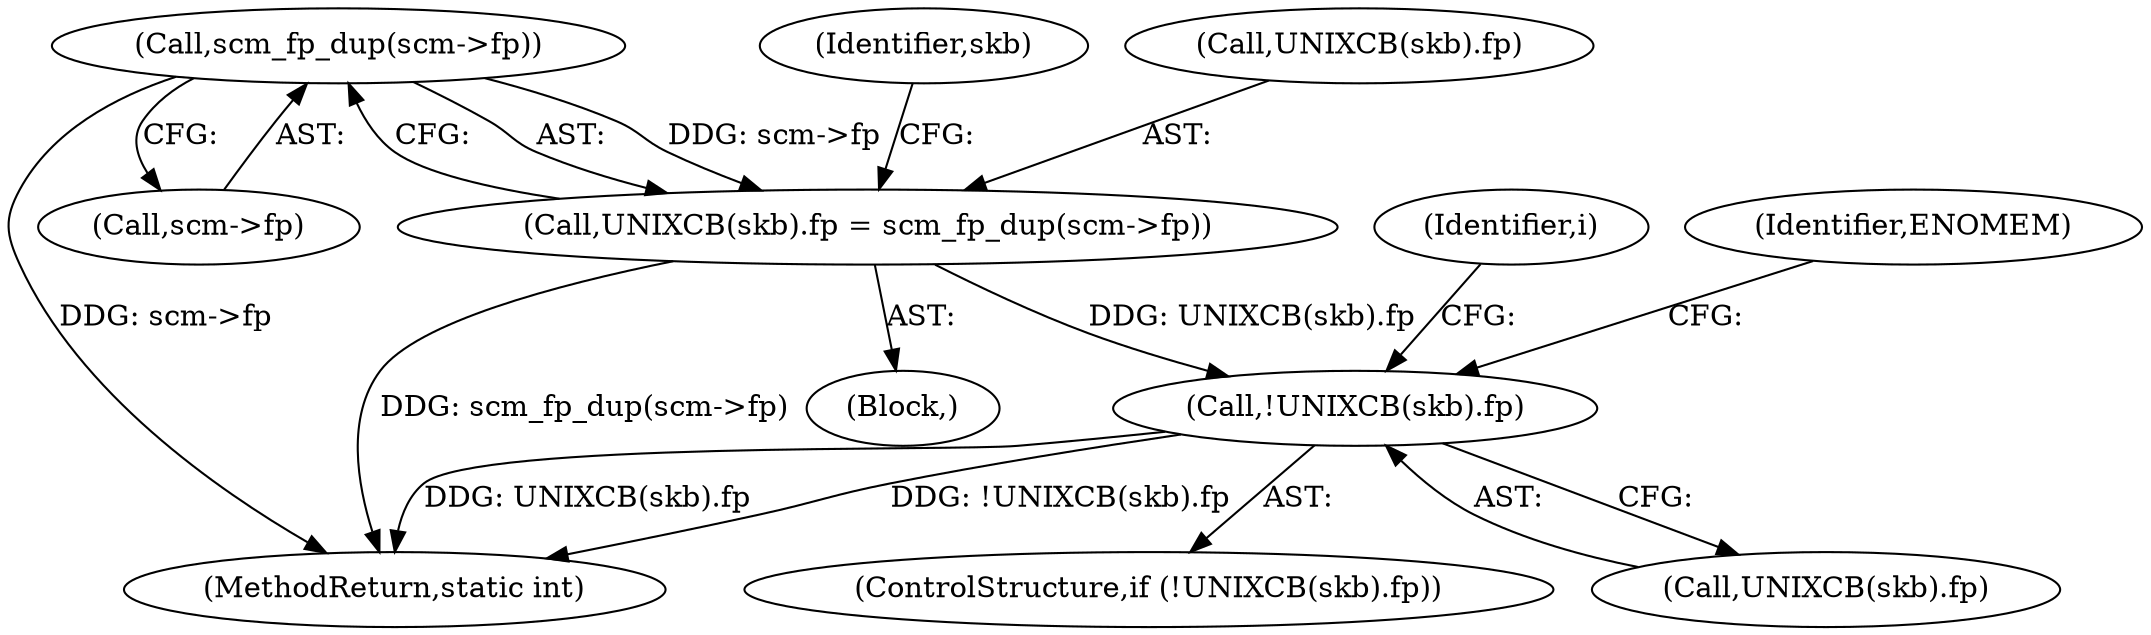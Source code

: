 digraph "0_linux_415e3d3e90ce9e18727e8843ae343eda5a58fad6_2@pointer" {
"1000173" [label="(Call,scm_fp_dup(scm->fp))"];
"1000168" [label="(Call,UNIXCB(skb).fp = scm_fp_dup(scm->fp))"];
"1000178" [label="(Call,!UNIXCB(skb).fp)"];
"1000211" [label="(MethodReturn,static int)"];
"1000177" [label="(ControlStructure,if (!UNIXCB(skb).fp))"];
"1000179" [label="(Call,UNIXCB(skb).fp)"];
"1000188" [label="(Identifier,i)"];
"1000104" [label="(Block,)"];
"1000181" [label="(Identifier,skb)"];
"1000168" [label="(Call,UNIXCB(skb).fp = scm_fp_dup(scm->fp))"];
"1000174" [label="(Call,scm->fp)"];
"1000169" [label="(Call,UNIXCB(skb).fp)"];
"1000178" [label="(Call,!UNIXCB(skb).fp)"];
"1000173" [label="(Call,scm_fp_dup(scm->fp))"];
"1000185" [label="(Identifier,ENOMEM)"];
"1000173" -> "1000168"  [label="AST: "];
"1000173" -> "1000174"  [label="CFG: "];
"1000174" -> "1000173"  [label="AST: "];
"1000168" -> "1000173"  [label="CFG: "];
"1000173" -> "1000211"  [label="DDG: scm->fp"];
"1000173" -> "1000168"  [label="DDG: scm->fp"];
"1000168" -> "1000104"  [label="AST: "];
"1000169" -> "1000168"  [label="AST: "];
"1000181" -> "1000168"  [label="CFG: "];
"1000168" -> "1000211"  [label="DDG: scm_fp_dup(scm->fp)"];
"1000168" -> "1000178"  [label="DDG: UNIXCB(skb).fp"];
"1000178" -> "1000177"  [label="AST: "];
"1000178" -> "1000179"  [label="CFG: "];
"1000179" -> "1000178"  [label="AST: "];
"1000185" -> "1000178"  [label="CFG: "];
"1000188" -> "1000178"  [label="CFG: "];
"1000178" -> "1000211"  [label="DDG: !UNIXCB(skb).fp"];
"1000178" -> "1000211"  [label="DDG: UNIXCB(skb).fp"];
}
